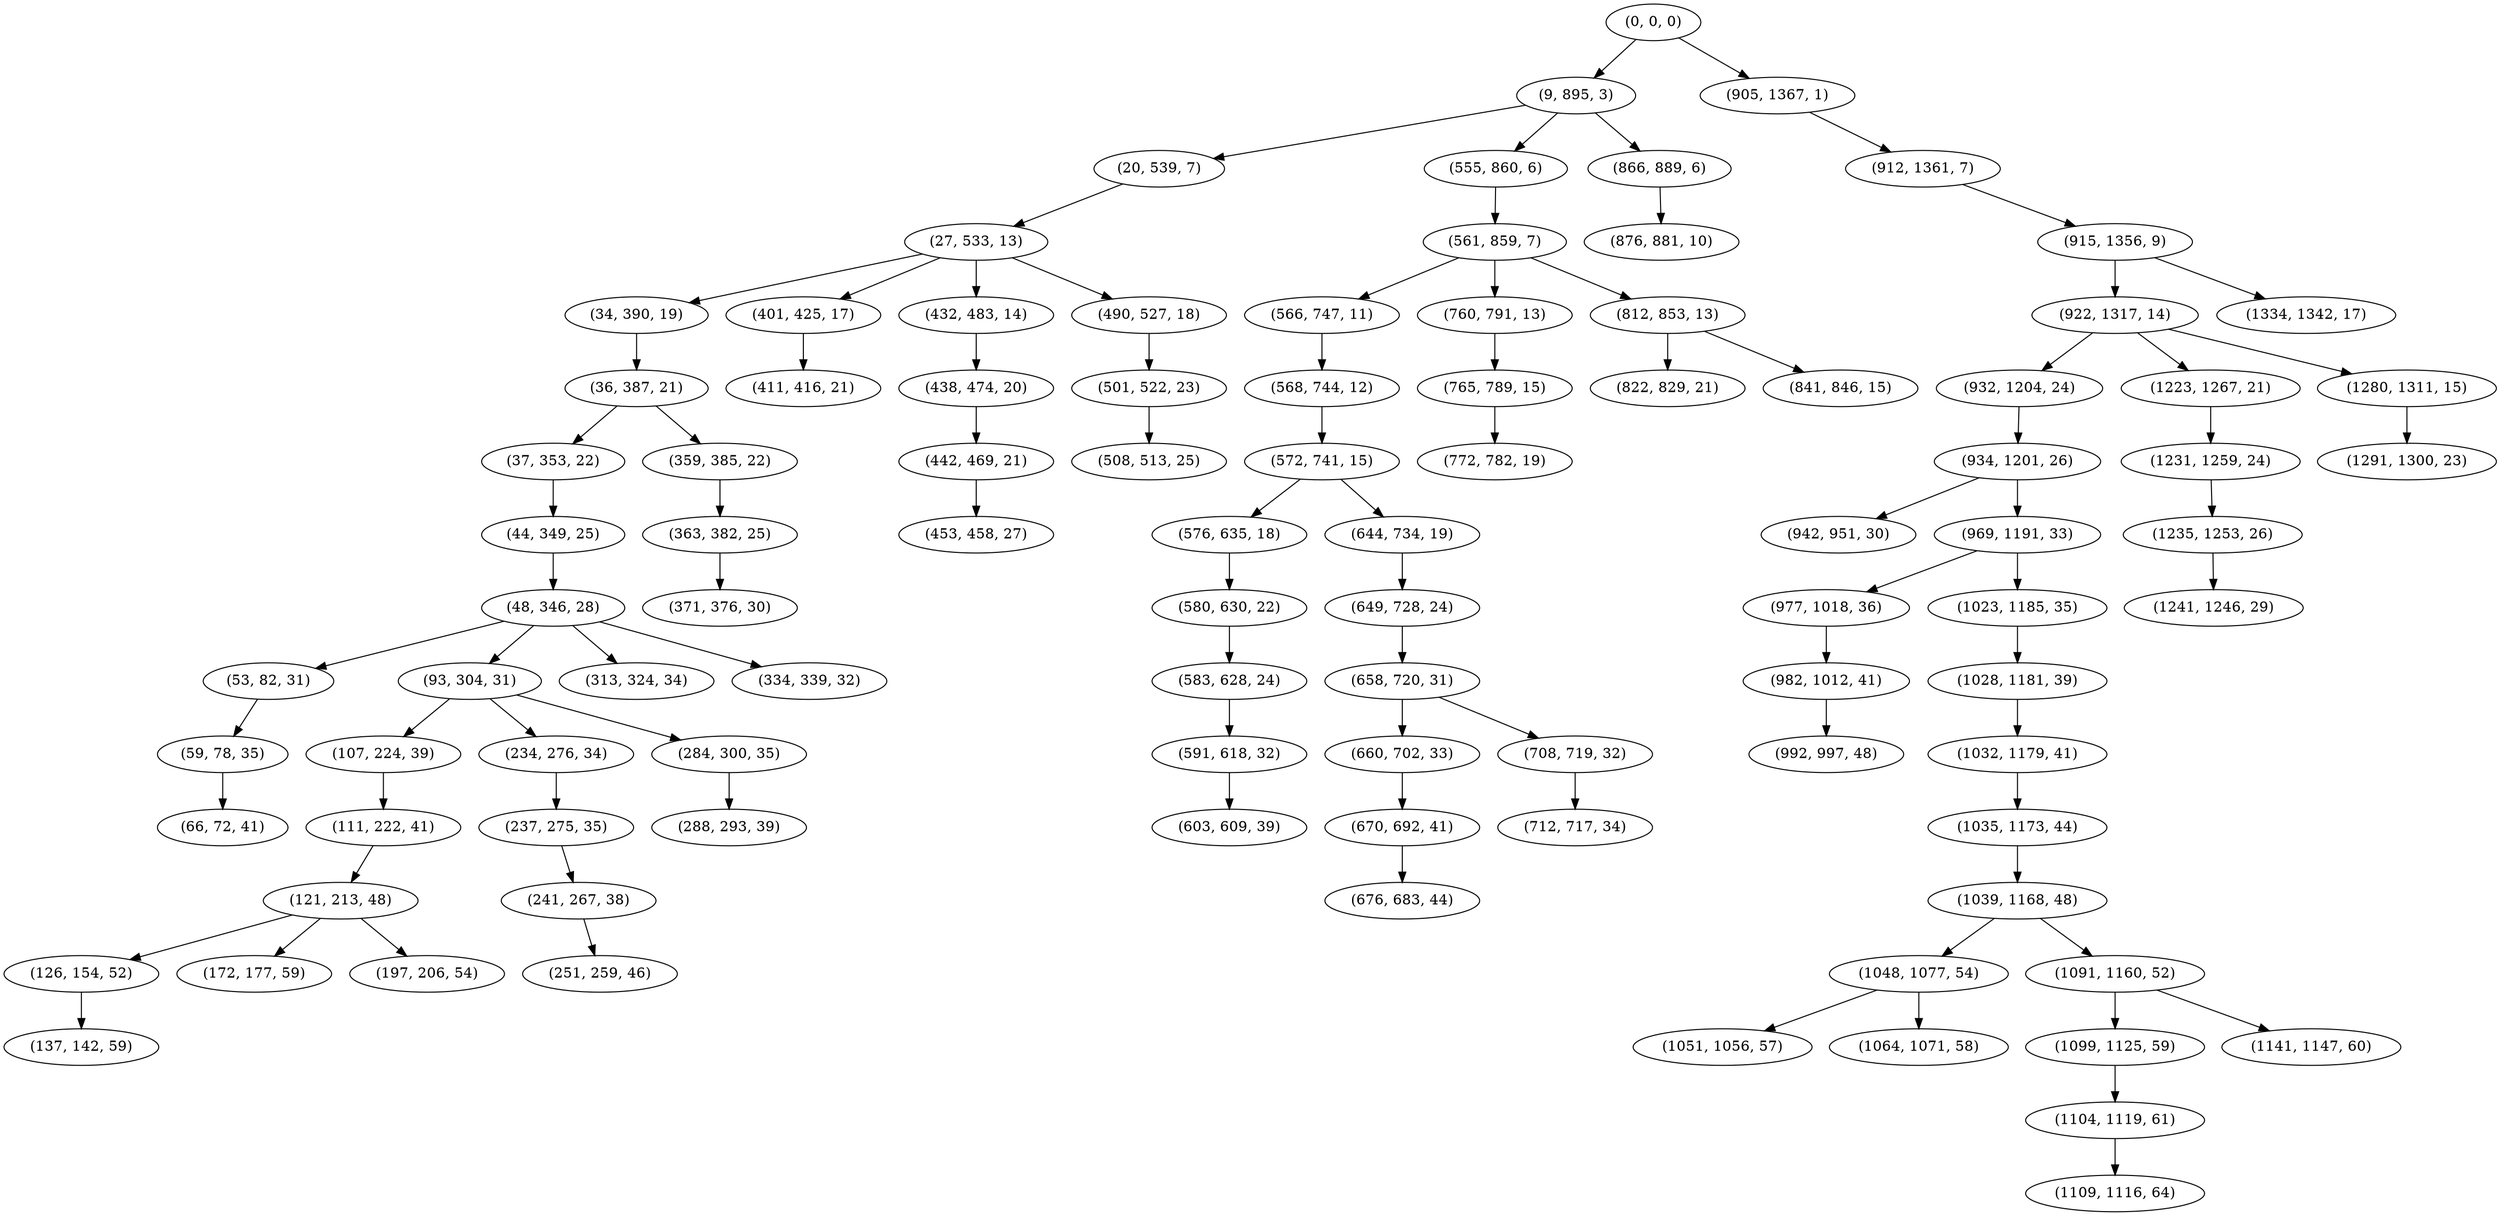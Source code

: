 digraph tree {
    "(0, 0, 0)";
    "(9, 895, 3)";
    "(20, 539, 7)";
    "(27, 533, 13)";
    "(34, 390, 19)";
    "(36, 387, 21)";
    "(37, 353, 22)";
    "(44, 349, 25)";
    "(48, 346, 28)";
    "(53, 82, 31)";
    "(59, 78, 35)";
    "(66, 72, 41)";
    "(93, 304, 31)";
    "(107, 224, 39)";
    "(111, 222, 41)";
    "(121, 213, 48)";
    "(126, 154, 52)";
    "(137, 142, 59)";
    "(172, 177, 59)";
    "(197, 206, 54)";
    "(234, 276, 34)";
    "(237, 275, 35)";
    "(241, 267, 38)";
    "(251, 259, 46)";
    "(284, 300, 35)";
    "(288, 293, 39)";
    "(313, 324, 34)";
    "(334, 339, 32)";
    "(359, 385, 22)";
    "(363, 382, 25)";
    "(371, 376, 30)";
    "(401, 425, 17)";
    "(411, 416, 21)";
    "(432, 483, 14)";
    "(438, 474, 20)";
    "(442, 469, 21)";
    "(453, 458, 27)";
    "(490, 527, 18)";
    "(501, 522, 23)";
    "(508, 513, 25)";
    "(555, 860, 6)";
    "(561, 859, 7)";
    "(566, 747, 11)";
    "(568, 744, 12)";
    "(572, 741, 15)";
    "(576, 635, 18)";
    "(580, 630, 22)";
    "(583, 628, 24)";
    "(591, 618, 32)";
    "(603, 609, 39)";
    "(644, 734, 19)";
    "(649, 728, 24)";
    "(658, 720, 31)";
    "(660, 702, 33)";
    "(670, 692, 41)";
    "(676, 683, 44)";
    "(708, 719, 32)";
    "(712, 717, 34)";
    "(760, 791, 13)";
    "(765, 789, 15)";
    "(772, 782, 19)";
    "(812, 853, 13)";
    "(822, 829, 21)";
    "(841, 846, 15)";
    "(866, 889, 6)";
    "(876, 881, 10)";
    "(905, 1367, 1)";
    "(912, 1361, 7)";
    "(915, 1356, 9)";
    "(922, 1317, 14)";
    "(932, 1204, 24)";
    "(934, 1201, 26)";
    "(942, 951, 30)";
    "(969, 1191, 33)";
    "(977, 1018, 36)";
    "(982, 1012, 41)";
    "(992, 997, 48)";
    "(1023, 1185, 35)";
    "(1028, 1181, 39)";
    "(1032, 1179, 41)";
    "(1035, 1173, 44)";
    "(1039, 1168, 48)";
    "(1048, 1077, 54)";
    "(1051, 1056, 57)";
    "(1064, 1071, 58)";
    "(1091, 1160, 52)";
    "(1099, 1125, 59)";
    "(1104, 1119, 61)";
    "(1109, 1116, 64)";
    "(1141, 1147, 60)";
    "(1223, 1267, 21)";
    "(1231, 1259, 24)";
    "(1235, 1253, 26)";
    "(1241, 1246, 29)";
    "(1280, 1311, 15)";
    "(1291, 1300, 23)";
    "(1334, 1342, 17)";
    "(0, 0, 0)" -> "(9, 895, 3)";
    "(0, 0, 0)" -> "(905, 1367, 1)";
    "(9, 895, 3)" -> "(20, 539, 7)";
    "(9, 895, 3)" -> "(555, 860, 6)";
    "(9, 895, 3)" -> "(866, 889, 6)";
    "(20, 539, 7)" -> "(27, 533, 13)";
    "(27, 533, 13)" -> "(34, 390, 19)";
    "(27, 533, 13)" -> "(401, 425, 17)";
    "(27, 533, 13)" -> "(432, 483, 14)";
    "(27, 533, 13)" -> "(490, 527, 18)";
    "(34, 390, 19)" -> "(36, 387, 21)";
    "(36, 387, 21)" -> "(37, 353, 22)";
    "(36, 387, 21)" -> "(359, 385, 22)";
    "(37, 353, 22)" -> "(44, 349, 25)";
    "(44, 349, 25)" -> "(48, 346, 28)";
    "(48, 346, 28)" -> "(53, 82, 31)";
    "(48, 346, 28)" -> "(93, 304, 31)";
    "(48, 346, 28)" -> "(313, 324, 34)";
    "(48, 346, 28)" -> "(334, 339, 32)";
    "(53, 82, 31)" -> "(59, 78, 35)";
    "(59, 78, 35)" -> "(66, 72, 41)";
    "(93, 304, 31)" -> "(107, 224, 39)";
    "(93, 304, 31)" -> "(234, 276, 34)";
    "(93, 304, 31)" -> "(284, 300, 35)";
    "(107, 224, 39)" -> "(111, 222, 41)";
    "(111, 222, 41)" -> "(121, 213, 48)";
    "(121, 213, 48)" -> "(126, 154, 52)";
    "(121, 213, 48)" -> "(172, 177, 59)";
    "(121, 213, 48)" -> "(197, 206, 54)";
    "(126, 154, 52)" -> "(137, 142, 59)";
    "(234, 276, 34)" -> "(237, 275, 35)";
    "(237, 275, 35)" -> "(241, 267, 38)";
    "(241, 267, 38)" -> "(251, 259, 46)";
    "(284, 300, 35)" -> "(288, 293, 39)";
    "(359, 385, 22)" -> "(363, 382, 25)";
    "(363, 382, 25)" -> "(371, 376, 30)";
    "(401, 425, 17)" -> "(411, 416, 21)";
    "(432, 483, 14)" -> "(438, 474, 20)";
    "(438, 474, 20)" -> "(442, 469, 21)";
    "(442, 469, 21)" -> "(453, 458, 27)";
    "(490, 527, 18)" -> "(501, 522, 23)";
    "(501, 522, 23)" -> "(508, 513, 25)";
    "(555, 860, 6)" -> "(561, 859, 7)";
    "(561, 859, 7)" -> "(566, 747, 11)";
    "(561, 859, 7)" -> "(760, 791, 13)";
    "(561, 859, 7)" -> "(812, 853, 13)";
    "(566, 747, 11)" -> "(568, 744, 12)";
    "(568, 744, 12)" -> "(572, 741, 15)";
    "(572, 741, 15)" -> "(576, 635, 18)";
    "(572, 741, 15)" -> "(644, 734, 19)";
    "(576, 635, 18)" -> "(580, 630, 22)";
    "(580, 630, 22)" -> "(583, 628, 24)";
    "(583, 628, 24)" -> "(591, 618, 32)";
    "(591, 618, 32)" -> "(603, 609, 39)";
    "(644, 734, 19)" -> "(649, 728, 24)";
    "(649, 728, 24)" -> "(658, 720, 31)";
    "(658, 720, 31)" -> "(660, 702, 33)";
    "(658, 720, 31)" -> "(708, 719, 32)";
    "(660, 702, 33)" -> "(670, 692, 41)";
    "(670, 692, 41)" -> "(676, 683, 44)";
    "(708, 719, 32)" -> "(712, 717, 34)";
    "(760, 791, 13)" -> "(765, 789, 15)";
    "(765, 789, 15)" -> "(772, 782, 19)";
    "(812, 853, 13)" -> "(822, 829, 21)";
    "(812, 853, 13)" -> "(841, 846, 15)";
    "(866, 889, 6)" -> "(876, 881, 10)";
    "(905, 1367, 1)" -> "(912, 1361, 7)";
    "(912, 1361, 7)" -> "(915, 1356, 9)";
    "(915, 1356, 9)" -> "(922, 1317, 14)";
    "(915, 1356, 9)" -> "(1334, 1342, 17)";
    "(922, 1317, 14)" -> "(932, 1204, 24)";
    "(922, 1317, 14)" -> "(1223, 1267, 21)";
    "(922, 1317, 14)" -> "(1280, 1311, 15)";
    "(932, 1204, 24)" -> "(934, 1201, 26)";
    "(934, 1201, 26)" -> "(942, 951, 30)";
    "(934, 1201, 26)" -> "(969, 1191, 33)";
    "(969, 1191, 33)" -> "(977, 1018, 36)";
    "(969, 1191, 33)" -> "(1023, 1185, 35)";
    "(977, 1018, 36)" -> "(982, 1012, 41)";
    "(982, 1012, 41)" -> "(992, 997, 48)";
    "(1023, 1185, 35)" -> "(1028, 1181, 39)";
    "(1028, 1181, 39)" -> "(1032, 1179, 41)";
    "(1032, 1179, 41)" -> "(1035, 1173, 44)";
    "(1035, 1173, 44)" -> "(1039, 1168, 48)";
    "(1039, 1168, 48)" -> "(1048, 1077, 54)";
    "(1039, 1168, 48)" -> "(1091, 1160, 52)";
    "(1048, 1077, 54)" -> "(1051, 1056, 57)";
    "(1048, 1077, 54)" -> "(1064, 1071, 58)";
    "(1091, 1160, 52)" -> "(1099, 1125, 59)";
    "(1091, 1160, 52)" -> "(1141, 1147, 60)";
    "(1099, 1125, 59)" -> "(1104, 1119, 61)";
    "(1104, 1119, 61)" -> "(1109, 1116, 64)";
    "(1223, 1267, 21)" -> "(1231, 1259, 24)";
    "(1231, 1259, 24)" -> "(1235, 1253, 26)";
    "(1235, 1253, 26)" -> "(1241, 1246, 29)";
    "(1280, 1311, 15)" -> "(1291, 1300, 23)";
}
